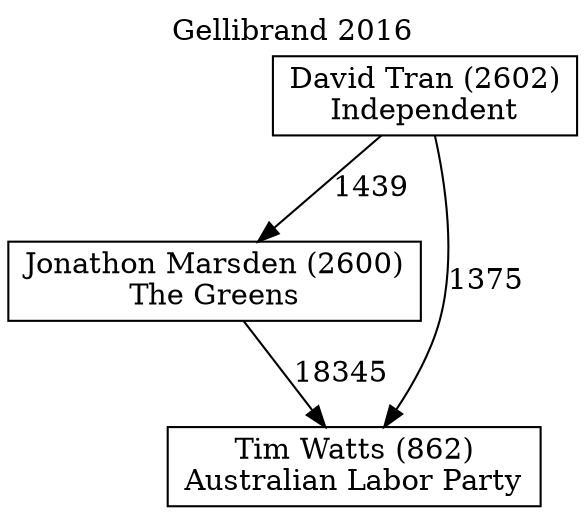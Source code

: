 // House preference flow
digraph "Tim Watts (862)_Gellibrand_2016" {
	graph [label="Gellibrand 2016" labelloc=t mclimit=10]
	node [shape=box]
	"David Tran (2602)" [label="David Tran (2602)
Independent"]
	"Jonathon Marsden (2600)" [label="Jonathon Marsden (2600)
The Greens"]
	"Tim Watts (862)" [label="Tim Watts (862)
Australian Labor Party"]
	"David Tran (2602)" -> "Jonathon Marsden (2600)" [label=1439]
	"David Tran (2602)" -> "Tim Watts (862)" [label=1375]
	"Jonathon Marsden (2600)" -> "Tim Watts (862)" [label=18345]
}
